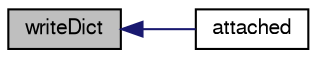 digraph "writeDict"
{
  bgcolor="transparent";
  edge [fontname="FreeSans",fontsize="10",labelfontname="FreeSans",labelfontsize="10"];
  node [fontname="FreeSans",fontsize="10",shape=record];
  rankdir="LR";
  Node672 [label="writeDict",height=0.2,width=0.4,color="black", fillcolor="grey75", style="filled", fontcolor="black"];
  Node672 -> Node673 [dir="back",color="midnightblue",fontsize="10",style="solid",fontname="FreeSans"];
  Node673 [label="attached",height=0.2,width=0.4,color="black",URL="$a21750.html#a81139954b9600495023a917578da3d38",tooltip="Return true if attached. "];
}
